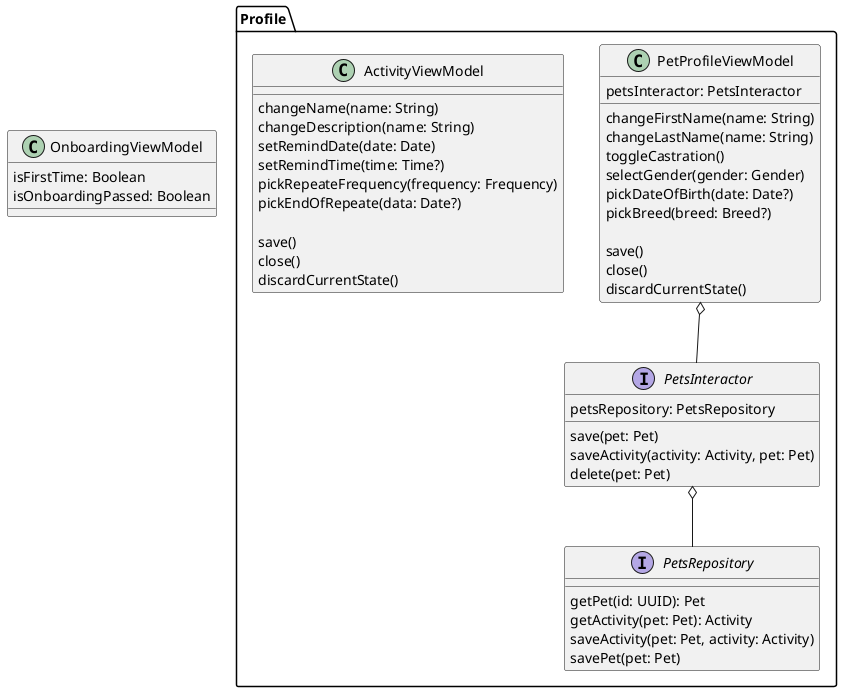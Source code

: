 @startuml

class OnboardingViewModel {
    isFirstTime: Boolean
    isOnboardingPassed: Boolean
}

package Profile {

    interface PetsRepository {
        getPet(id: UUID): Pet
        getActivity(pet: Pet): Activity
        saveActivity(pet: Pet, activity: Activity)
        savePet(pet: Pet)
    }

    interface PetsInteractor {
        petsRepository: PetsRepository

        save(pet: Pet)
        saveActivity(activity: Activity, pet: Pet)
        delete(pet: Pet)
    }

    class PetProfileViewModel {
        petsInteractor: PetsInteractor

        changeFirstName(name: String)
        changeLastName(name: String)
        toggleCastration()
        selectGender(gender: Gender)
        pickDateOfBirth(date: Date?)
        pickBreed(breed: Breed?)

        save()
        close()
        discardCurrentState()
    }

    class ActivityViewModel {
        changeName(name: String)
        changeDescription(name: String)
        setRemindDate(date: Date)
        setRemindTime(time: Time?)
        pickRepeateFrequency(frequency: Frequency)
        pickEndOfRepeate(data: Date?)

        save()
        close()
        discardCurrentState()
    }

    PetProfileViewModel o-- PetsInteractor
    PetsInteractor o-- PetsRepository
}

@enduml
